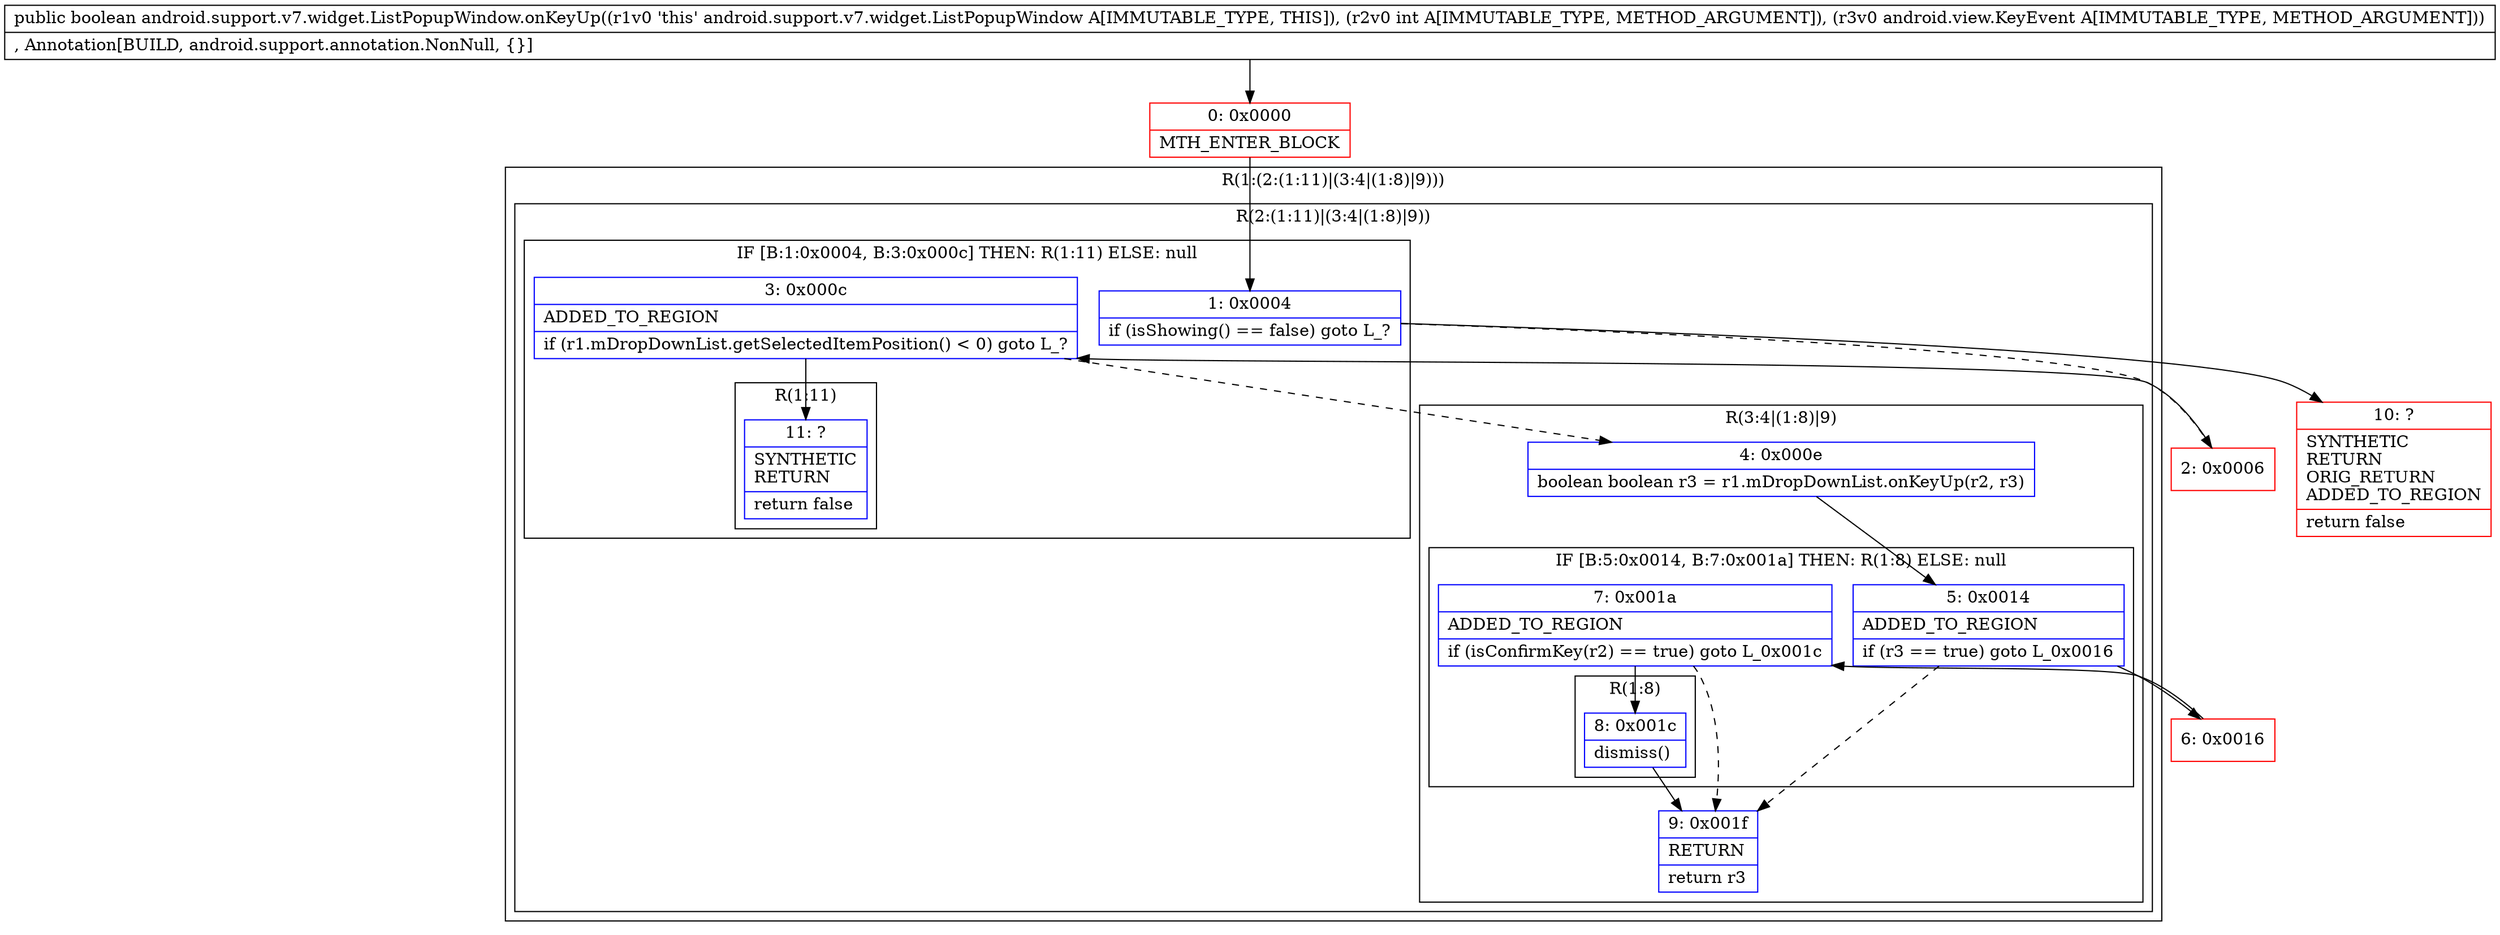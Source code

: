 digraph "CFG forandroid.support.v7.widget.ListPopupWindow.onKeyUp(ILandroid\/view\/KeyEvent;)Z" {
subgraph cluster_Region_1200624848 {
label = "R(1:(2:(1:11)|(3:4|(1:8)|9)))";
node [shape=record,color=blue];
subgraph cluster_Region_547874863 {
label = "R(2:(1:11)|(3:4|(1:8)|9))";
node [shape=record,color=blue];
subgraph cluster_IfRegion_1750185755 {
label = "IF [B:1:0x0004, B:3:0x000c] THEN: R(1:11) ELSE: null";
node [shape=record,color=blue];
Node_1 [shape=record,label="{1\:\ 0x0004|if (isShowing() == false) goto L_?\l}"];
Node_3 [shape=record,label="{3\:\ 0x000c|ADDED_TO_REGION\l|if (r1.mDropDownList.getSelectedItemPosition() \< 0) goto L_?\l}"];
subgraph cluster_Region_1615806534 {
label = "R(1:11)";
node [shape=record,color=blue];
Node_11 [shape=record,label="{11\:\ ?|SYNTHETIC\lRETURN\l|return false\l}"];
}
}
subgraph cluster_Region_1208301596 {
label = "R(3:4|(1:8)|9)";
node [shape=record,color=blue];
Node_4 [shape=record,label="{4\:\ 0x000e|boolean boolean r3 = r1.mDropDownList.onKeyUp(r2, r3)\l}"];
subgraph cluster_IfRegion_1178970278 {
label = "IF [B:5:0x0014, B:7:0x001a] THEN: R(1:8) ELSE: null";
node [shape=record,color=blue];
Node_5 [shape=record,label="{5\:\ 0x0014|ADDED_TO_REGION\l|if (r3 == true) goto L_0x0016\l}"];
Node_7 [shape=record,label="{7\:\ 0x001a|ADDED_TO_REGION\l|if (isConfirmKey(r2) == true) goto L_0x001c\l}"];
subgraph cluster_Region_666828299 {
label = "R(1:8)";
node [shape=record,color=blue];
Node_8 [shape=record,label="{8\:\ 0x001c|dismiss()\l}"];
}
}
Node_9 [shape=record,label="{9\:\ 0x001f|RETURN\l|return r3\l}"];
}
}
}
Node_0 [shape=record,color=red,label="{0\:\ 0x0000|MTH_ENTER_BLOCK\l}"];
Node_2 [shape=record,color=red,label="{2\:\ 0x0006}"];
Node_6 [shape=record,color=red,label="{6\:\ 0x0016}"];
Node_10 [shape=record,color=red,label="{10\:\ ?|SYNTHETIC\lRETURN\lORIG_RETURN\lADDED_TO_REGION\l|return false\l}"];
MethodNode[shape=record,label="{public boolean android.support.v7.widget.ListPopupWindow.onKeyUp((r1v0 'this' android.support.v7.widget.ListPopupWindow A[IMMUTABLE_TYPE, THIS]), (r2v0 int A[IMMUTABLE_TYPE, METHOD_ARGUMENT]), (r3v0 android.view.KeyEvent A[IMMUTABLE_TYPE, METHOD_ARGUMENT]))  | , Annotation[BUILD, android.support.annotation.NonNull, \{\}]\l}"];
MethodNode -> Node_0;
Node_1 -> Node_2[style=dashed];
Node_1 -> Node_10;
Node_3 -> Node_4[style=dashed];
Node_3 -> Node_11;
Node_4 -> Node_5;
Node_5 -> Node_6;
Node_5 -> Node_9[style=dashed];
Node_7 -> Node_8;
Node_7 -> Node_9[style=dashed];
Node_8 -> Node_9;
Node_0 -> Node_1;
Node_2 -> Node_3;
Node_6 -> Node_7;
}

